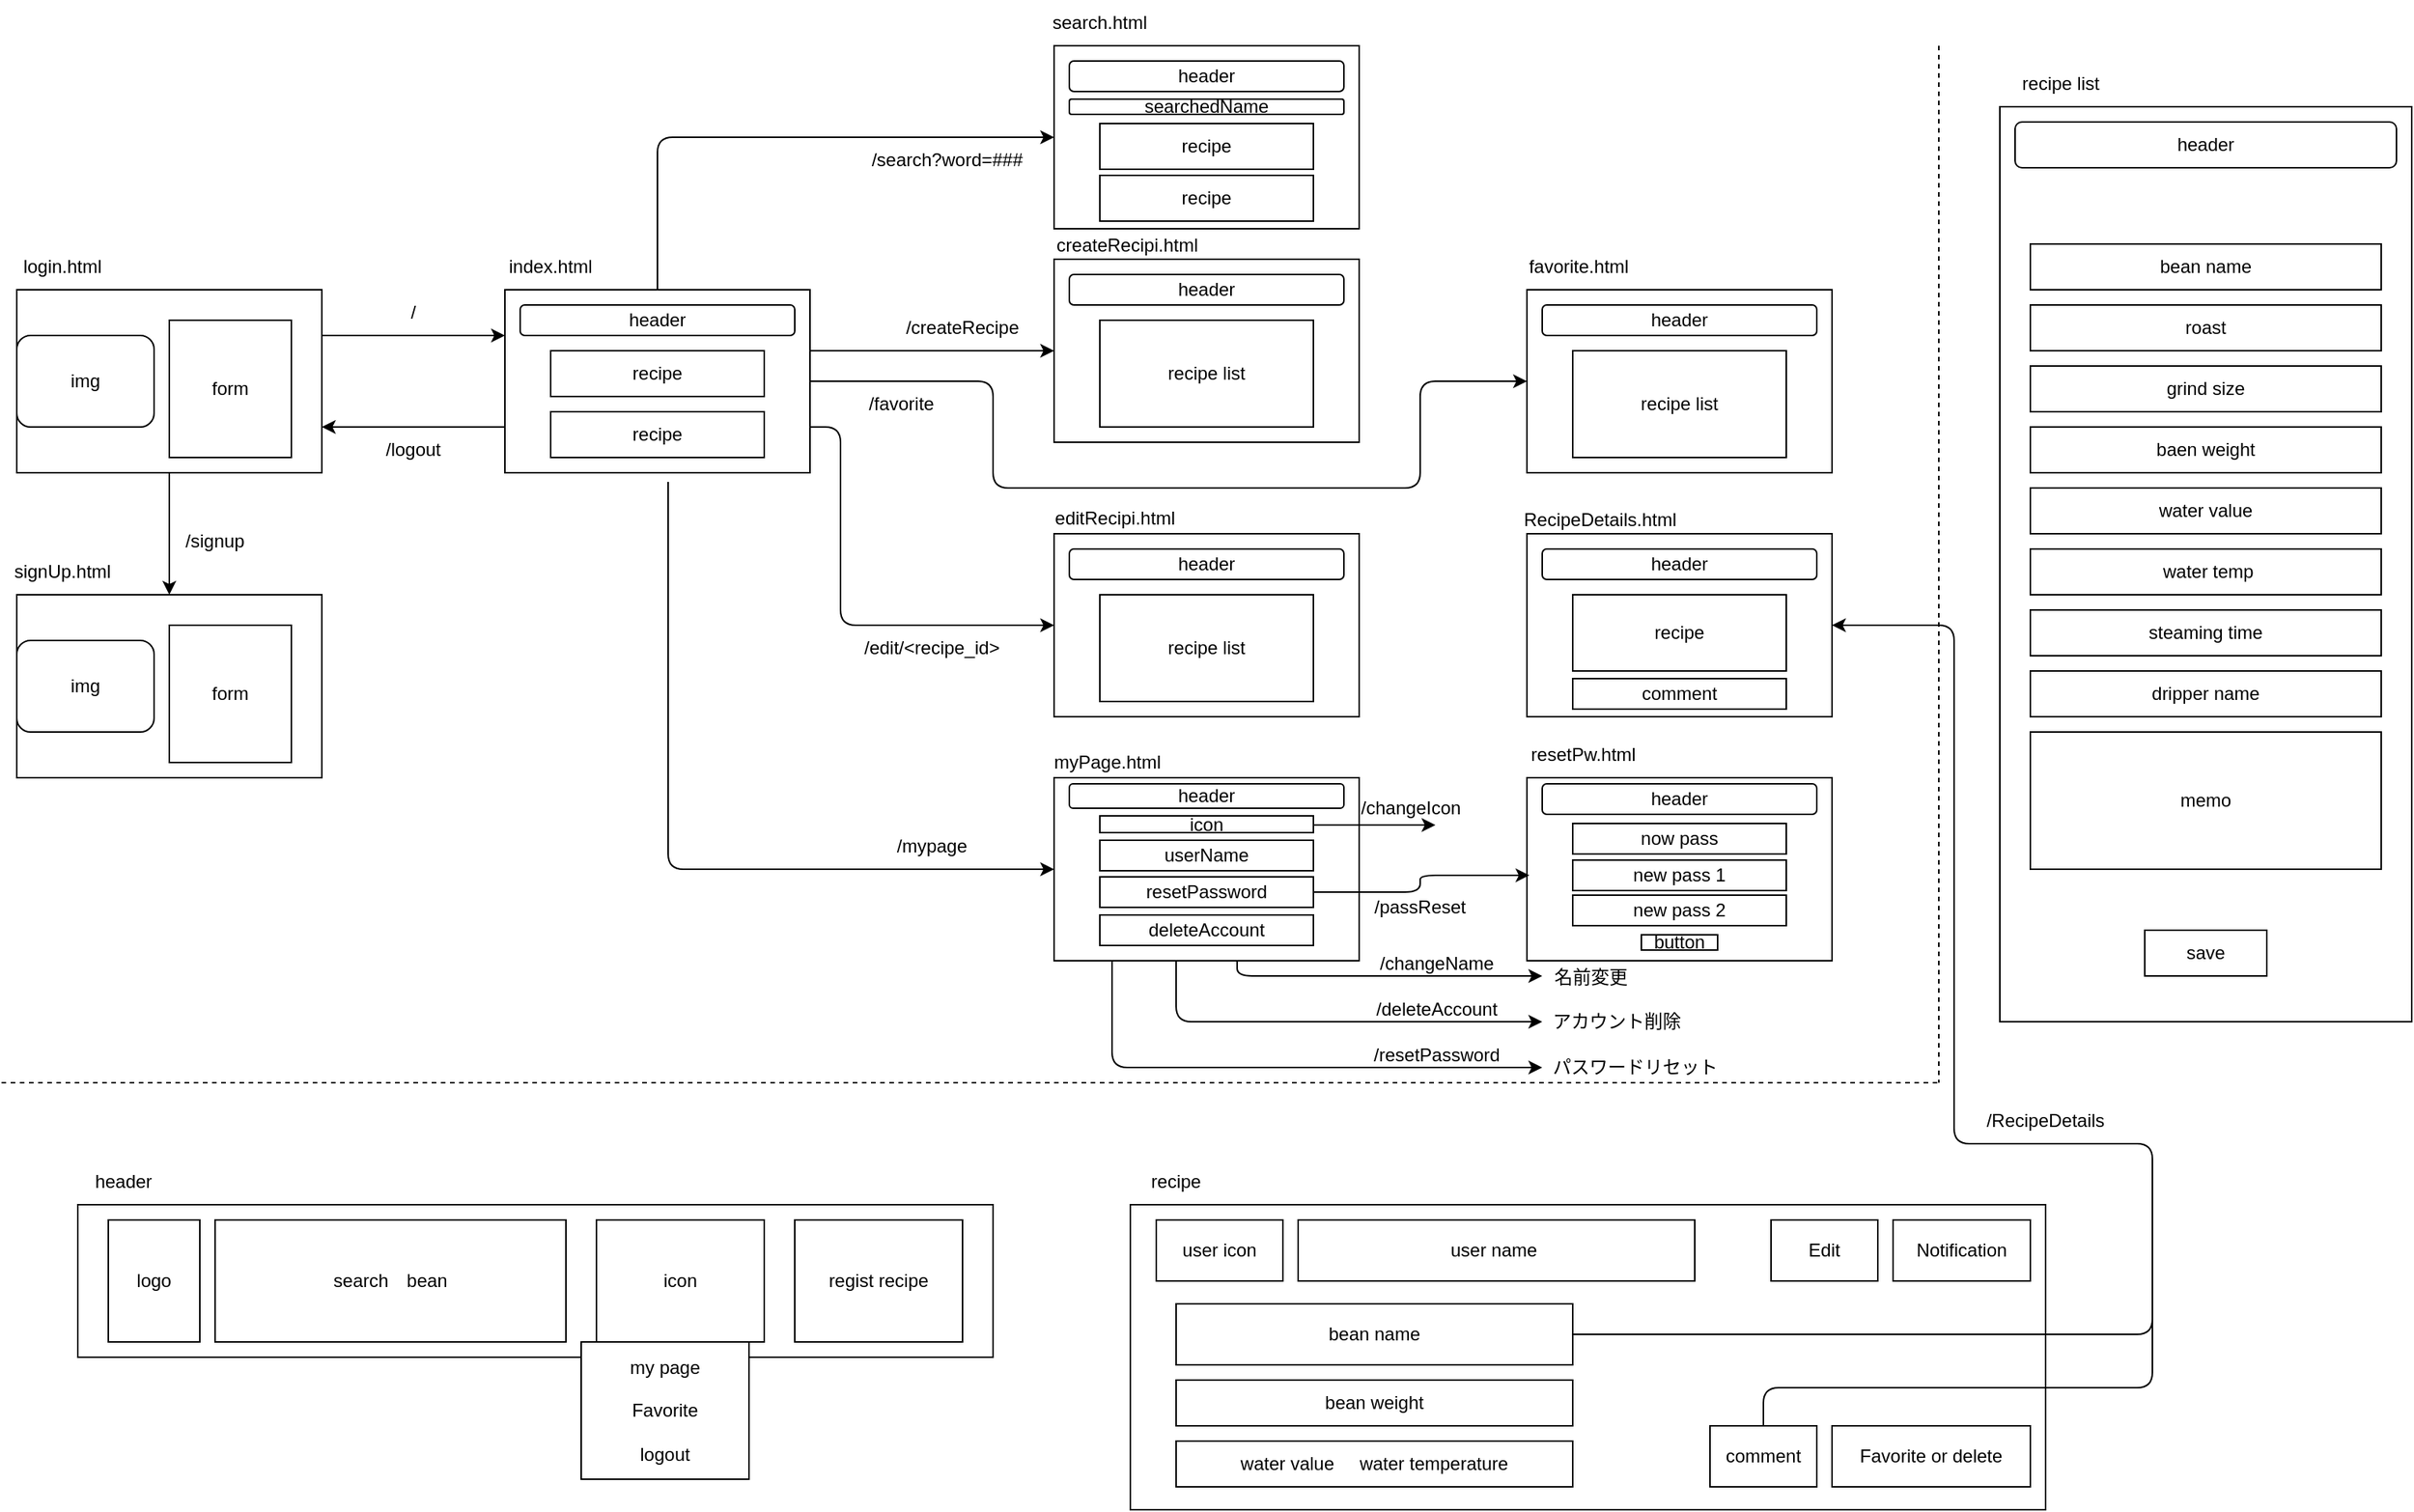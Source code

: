 <mxfile>
    <diagram id="nfTyhSHagsmYjDY-FQDK" name="ページ1">
        <mxGraphModel dx="255" dy="134" grid="1" gridSize="10" guides="1" tooltips="1" connect="1" arrows="1" fold="1" page="1" pageScale="1" pageWidth="1654" pageHeight="1169" math="0" shadow="0">
            <root>
                <mxCell id="0"/>
                <mxCell id="1" parent="0"/>
                <mxCell id="7" value="" style="group" parent="1" vertex="1" connectable="0">
                    <mxGeometry x="40" y="170" width="200" height="150" as="geometry"/>
                </mxCell>
                <mxCell id="3" value="" style="rounded=0;whiteSpace=wrap;html=1;" parent="7" vertex="1">
                    <mxGeometry y="30" width="200" height="120" as="geometry"/>
                </mxCell>
                <mxCell id="4" value="login.html" style="text;html=1;strokeColor=none;fillColor=none;align=center;verticalAlign=middle;whiteSpace=wrap;rounded=0;" parent="7" vertex="1">
                    <mxGeometry width="60" height="30" as="geometry"/>
                </mxCell>
                <mxCell id="5" value="form" style="rounded=0;whiteSpace=wrap;html=1;" parent="7" vertex="1">
                    <mxGeometry x="100" y="50" width="80" height="90" as="geometry"/>
                </mxCell>
                <mxCell id="6" value="img" style="rounded=1;whiteSpace=wrap;html=1;" parent="7" vertex="1">
                    <mxGeometry y="60" width="90" height="60" as="geometry"/>
                </mxCell>
                <mxCell id="8" value="" style="group" parent="1" vertex="1" connectable="0">
                    <mxGeometry x="40" y="370" width="200" height="150" as="geometry"/>
                </mxCell>
                <mxCell id="9" value="" style="rounded=0;whiteSpace=wrap;html=1;" parent="8" vertex="1">
                    <mxGeometry y="30" width="200" height="120" as="geometry"/>
                </mxCell>
                <mxCell id="10" value="signUp.html" style="text;html=1;strokeColor=none;fillColor=none;align=center;verticalAlign=middle;whiteSpace=wrap;rounded=0;" parent="8" vertex="1">
                    <mxGeometry width="60" height="30" as="geometry"/>
                </mxCell>
                <mxCell id="11" value="form" style="rounded=0;whiteSpace=wrap;html=1;" parent="8" vertex="1">
                    <mxGeometry x="100" y="50" width="80" height="90" as="geometry"/>
                </mxCell>
                <mxCell id="12" value="img" style="rounded=1;whiteSpace=wrap;html=1;" parent="8" vertex="1">
                    <mxGeometry y="60" width="90" height="60" as="geometry"/>
                </mxCell>
                <mxCell id="13" style="edgeStyle=none;html=1;startArrow=none;startFill=0;" parent="1" source="3" target="9" edge="1">
                    <mxGeometry relative="1" as="geometry"/>
                </mxCell>
                <mxCell id="14" value="" style="group" parent="1" vertex="1" connectable="0">
                    <mxGeometry x="360" y="170" width="200" height="150" as="geometry"/>
                </mxCell>
                <mxCell id="15" value="" style="rounded=0;whiteSpace=wrap;html=1;" parent="14" vertex="1">
                    <mxGeometry y="30" width="200" height="120" as="geometry"/>
                </mxCell>
                <mxCell id="16" value="index.html" style="text;html=1;strokeColor=none;fillColor=none;align=center;verticalAlign=middle;whiteSpace=wrap;rounded=0;" parent="14" vertex="1">
                    <mxGeometry width="60" height="30" as="geometry"/>
                </mxCell>
                <mxCell id="17" value="recipe" style="rounded=0;whiteSpace=wrap;html=1;" parent="14" vertex="1">
                    <mxGeometry x="30" y="70" width="140" height="30" as="geometry"/>
                </mxCell>
                <mxCell id="18" value="header" style="rounded=1;whiteSpace=wrap;html=1;" parent="14" vertex="1">
                    <mxGeometry x="10" y="40" width="180" height="20" as="geometry"/>
                </mxCell>
                <mxCell id="19" value="recipe" style="rounded=0;whiteSpace=wrap;html=1;" parent="14" vertex="1">
                    <mxGeometry x="30" y="110" width="140" height="30" as="geometry"/>
                </mxCell>
                <mxCell id="20" style="edgeStyle=none;html=1;entryX=0;entryY=0.25;entryDx=0;entryDy=0;startArrow=none;startFill=0;exitX=1;exitY=0.25;exitDx=0;exitDy=0;" parent="1" source="3" target="15" edge="1">
                    <mxGeometry relative="1" as="geometry"/>
                </mxCell>
                <mxCell id="27" value="" style="group" parent="1" vertex="1" connectable="0">
                    <mxGeometry x="720" y="10" width="200" height="150" as="geometry"/>
                </mxCell>
                <mxCell id="28" value="" style="rounded=0;whiteSpace=wrap;html=1;" parent="27" vertex="1">
                    <mxGeometry y="30" width="200" height="120" as="geometry"/>
                </mxCell>
                <mxCell id="32" value="recipe" style="rounded=0;whiteSpace=wrap;html=1;" parent="28" vertex="1">
                    <mxGeometry x="30" y="85" width="140" height="30" as="geometry"/>
                </mxCell>
                <mxCell id="63" value="searchedName" style="rounded=1;whiteSpace=wrap;html=1;" parent="28" vertex="1">
                    <mxGeometry x="10" y="35" width="180" height="10" as="geometry"/>
                </mxCell>
                <mxCell id="29" value="search.html" style="text;html=1;strokeColor=none;fillColor=none;align=center;verticalAlign=middle;whiteSpace=wrap;rounded=0;" parent="27" vertex="1">
                    <mxGeometry width="60" height="30" as="geometry"/>
                </mxCell>
                <mxCell id="30" value="recipe" style="rounded=0;whiteSpace=wrap;html=1;" parent="27" vertex="1">
                    <mxGeometry x="30" y="81" width="140" height="30" as="geometry"/>
                </mxCell>
                <mxCell id="31" value="header" style="rounded=1;whiteSpace=wrap;html=1;" parent="27" vertex="1">
                    <mxGeometry x="10" y="40" width="180" height="20" as="geometry"/>
                </mxCell>
                <mxCell id="33" value="" style="group" parent="1" vertex="1" connectable="0">
                    <mxGeometry x="720" y="150" width="200" height="150" as="geometry"/>
                </mxCell>
                <mxCell id="34" value="" style="rounded=0;whiteSpace=wrap;html=1;" parent="33" vertex="1">
                    <mxGeometry y="30" width="200" height="120" as="geometry"/>
                </mxCell>
                <mxCell id="35" value="createRecipi.html" style="text;html=1;strokeColor=none;fillColor=none;align=center;verticalAlign=middle;whiteSpace=wrap;rounded=0;" parent="33" vertex="1">
                    <mxGeometry x="18" y="6" width="60" height="30" as="geometry"/>
                </mxCell>
                <mxCell id="36" value="recipe list" style="rounded=0;whiteSpace=wrap;html=1;" parent="33" vertex="1">
                    <mxGeometry x="30" y="70" width="140" height="70" as="geometry"/>
                </mxCell>
                <mxCell id="37" value="header" style="rounded=1;whiteSpace=wrap;html=1;" parent="33" vertex="1">
                    <mxGeometry x="10" y="40" width="180" height="20" as="geometry"/>
                </mxCell>
                <mxCell id="45" value="" style="group" parent="1" vertex="1" connectable="0">
                    <mxGeometry x="720" y="490" width="200" height="150" as="geometry"/>
                </mxCell>
                <mxCell id="46" value="" style="rounded=0;whiteSpace=wrap;html=1;" parent="45" vertex="1">
                    <mxGeometry y="30" width="200" height="120" as="geometry"/>
                </mxCell>
                <mxCell id="47" value="myPage.html" style="text;html=1;strokeColor=none;fillColor=none;align=center;verticalAlign=middle;whiteSpace=wrap;rounded=0;" parent="45" vertex="1">
                    <mxGeometry x="5" y="5" width="60" height="30" as="geometry"/>
                </mxCell>
                <mxCell id="48" value="userName" style="rounded=0;whiteSpace=wrap;html=1;" parent="45" vertex="1">
                    <mxGeometry x="30" y="71" width="140" height="20" as="geometry"/>
                </mxCell>
                <mxCell id="49" value="header" style="rounded=1;whiteSpace=wrap;html=1;" parent="45" vertex="1">
                    <mxGeometry x="10" y="34" width="180" height="16" as="geometry"/>
                </mxCell>
                <mxCell id="64" value="resetPassword&lt;span style=&quot;color: rgba(0, 0, 0, 0); font-family: monospace; font-size: 0px; text-align: start;&quot;&gt;%3CmxGraphModel%3E%3Croot%3E%3CmxCell%20id%3D%220%22%2F%3E%3CmxCell%20id%3D%221%22%20parent%3D%220%22%2F%3E%3CmxCell%20id%3D%222%22%20value%3D%22userName%22%20style%3D%22rounded%3D0%3BwhiteSpace%3Dwrap%3Bhtml%3D1%3B%22%20vertex%3D%221%22%20parent%3D%221%22%3E%3CmxGeometry%20x%3D%22750%22%20y%3D%22550%22%20width%3D%22140%22%20height%3D%2220%22%20as%3D%22geometry%22%2F%3E%3C%2FmxCell%3E%3C%2Froot%3E%3C%2FmxGraphModel%3E&lt;/span&gt;" style="rounded=0;whiteSpace=wrap;html=1;" parent="45" vertex="1">
                    <mxGeometry x="30" y="95" width="140" height="20" as="geometry"/>
                </mxCell>
                <mxCell id="65" value="deleteAccount" style="rounded=0;whiteSpace=wrap;html=1;" parent="45" vertex="1">
                    <mxGeometry x="30" y="120" width="140" height="20" as="geometry"/>
                </mxCell>
                <mxCell id="156" value="icon" style="rounded=0;whiteSpace=wrap;html=1;" vertex="1" parent="45">
                    <mxGeometry x="30" y="55" width="140" height="11" as="geometry"/>
                </mxCell>
                <mxCell id="157" style="edgeStyle=none;html=1;startArrow=none;startFill=0;" edge="1" parent="45">
                    <mxGeometry relative="1" as="geometry">
                        <mxPoint x="170" y="61.04" as="sourcePoint"/>
                        <mxPoint x="250" y="61" as="targetPoint"/>
                        <Array as="points"/>
                    </mxGeometry>
                </mxCell>
                <mxCell id="54" style="edgeStyle=none;html=1;entryX=0;entryY=0.5;entryDx=0;entryDy=0;startArrow=none;startFill=0;exitX=0.5;exitY=0;exitDx=0;exitDy=0;" parent="1" source="15" target="28" edge="1">
                    <mxGeometry relative="1" as="geometry">
                        <Array as="points">
                            <mxPoint x="460" y="100"/>
                        </Array>
                    </mxGeometry>
                </mxCell>
                <mxCell id="55" style="edgeStyle=none;html=1;startArrow=none;startFill=0;" parent="1" target="34" edge="1">
                    <mxGeometry relative="1" as="geometry">
                        <mxPoint x="560" y="240" as="sourcePoint"/>
                    </mxGeometry>
                </mxCell>
                <mxCell id="56" style="edgeStyle=none;html=1;entryX=0;entryY=0.5;entryDx=0;entryDy=0;startArrow=none;startFill=0;exitX=1;exitY=0.75;exitDx=0;exitDy=0;" parent="1" source="15" edge="1">
                    <mxGeometry relative="1" as="geometry">
                        <mxPoint x="720" y="420" as="targetPoint"/>
                        <Array as="points">
                            <mxPoint x="580" y="290"/>
                            <mxPoint x="580" y="420"/>
                        </Array>
                    </mxGeometry>
                </mxCell>
                <mxCell id="57" style="edgeStyle=none;html=1;entryX=0;entryY=0.5;entryDx=0;entryDy=0;startArrow=none;startFill=0;exitX=0.535;exitY=1.05;exitDx=0;exitDy=0;exitPerimeter=0;" parent="1" source="15" target="46" edge="1">
                    <mxGeometry relative="1" as="geometry">
                        <Array as="points">
                            <mxPoint x="467" y="360"/>
                            <mxPoint x="467" y="580"/>
                            <mxPoint x="600" y="580"/>
                        </Array>
                    </mxGeometry>
                </mxCell>
                <mxCell id="58" value="" style="group" parent="1" vertex="1" connectable="0">
                    <mxGeometry x="720" y="330" width="200" height="150" as="geometry"/>
                </mxCell>
                <mxCell id="59" value="" style="rounded=0;whiteSpace=wrap;html=1;" parent="58" vertex="1">
                    <mxGeometry y="30" width="200" height="120" as="geometry"/>
                </mxCell>
                <mxCell id="60" value="editRecipi.html" style="text;html=1;strokeColor=none;fillColor=none;align=center;verticalAlign=middle;whiteSpace=wrap;rounded=0;" parent="58" vertex="1">
                    <mxGeometry x="10" y="5" width="60" height="30" as="geometry"/>
                </mxCell>
                <mxCell id="61" value="recipe list" style="rounded=0;whiteSpace=wrap;html=1;" parent="58" vertex="1">
                    <mxGeometry x="30" y="70" width="140" height="70" as="geometry"/>
                </mxCell>
                <mxCell id="62" value="header" style="rounded=1;whiteSpace=wrap;html=1;" parent="58" vertex="1">
                    <mxGeometry x="10" y="40" width="180" height="20" as="geometry"/>
                </mxCell>
                <mxCell id="66" value="" style="group" parent="1" vertex="1" connectable="0">
                    <mxGeometry x="1030" y="490" width="200" height="150" as="geometry"/>
                </mxCell>
                <mxCell id="67" value="" style="rounded=0;whiteSpace=wrap;html=1;" parent="66" vertex="1">
                    <mxGeometry y="30" width="200" height="120" as="geometry"/>
                </mxCell>
                <mxCell id="68" value="resetPw.html" style="text;html=1;strokeColor=none;fillColor=none;align=center;verticalAlign=middle;whiteSpace=wrap;rounded=0;" parent="66" vertex="1">
                    <mxGeometry x="7" width="60" height="30" as="geometry"/>
                </mxCell>
                <mxCell id="69" value="now pass" style="rounded=0;whiteSpace=wrap;html=1;" parent="66" vertex="1">
                    <mxGeometry x="30" y="60" width="140" height="20" as="geometry"/>
                </mxCell>
                <mxCell id="70" value="header" style="rounded=1;whiteSpace=wrap;html=1;" parent="66" vertex="1">
                    <mxGeometry x="10" y="34" width="180" height="20" as="geometry"/>
                </mxCell>
                <mxCell id="71" value="new pass 1" style="rounded=0;whiteSpace=wrap;html=1;" parent="66" vertex="1">
                    <mxGeometry x="30" y="84" width="140" height="20" as="geometry"/>
                </mxCell>
                <mxCell id="72" value="new pass 2" style="rounded=0;whiteSpace=wrap;html=1;" parent="66" vertex="1">
                    <mxGeometry x="30" y="107" width="140" height="20" as="geometry"/>
                </mxCell>
                <mxCell id="74" value="button" style="rounded=0;whiteSpace=wrap;html=1;" parent="66" vertex="1">
                    <mxGeometry x="75" y="133" width="50" height="10" as="geometry"/>
                </mxCell>
                <mxCell id="73" style="edgeStyle=none;html=1;entryX=0.008;entryY=0.533;entryDx=0;entryDy=0;entryPerimeter=0;startArrow=none;startFill=0;" parent="1" source="64" target="67" edge="1">
                    <mxGeometry relative="1" as="geometry">
                        <Array as="points">
                            <mxPoint x="960" y="595"/>
                            <mxPoint x="960" y="584"/>
                        </Array>
                    </mxGeometry>
                </mxCell>
                <mxCell id="82" value="" style="group" parent="1" vertex="1" connectable="0">
                    <mxGeometry x="80" y="770" width="600" height="210" as="geometry"/>
                </mxCell>
                <mxCell id="75" value="" style="rounded=0;whiteSpace=wrap;html=1;" parent="82" vertex="1">
                    <mxGeometry y="30" width="600" height="100" as="geometry"/>
                </mxCell>
                <mxCell id="76" value="header" style="text;html=1;strokeColor=none;fillColor=none;align=center;verticalAlign=middle;whiteSpace=wrap;rounded=0;" parent="82" vertex="1">
                    <mxGeometry width="60" height="30" as="geometry"/>
                </mxCell>
                <mxCell id="77" value="logo" style="rounded=0;whiteSpace=wrap;html=1;" parent="82" vertex="1">
                    <mxGeometry x="20" y="40" width="60" height="80" as="geometry"/>
                </mxCell>
                <mxCell id="78" value="search　bean" style="rounded=0;whiteSpace=wrap;html=1;" parent="82" vertex="1">
                    <mxGeometry x="90" y="40" width="230" height="80" as="geometry"/>
                </mxCell>
                <mxCell id="79" value="icon" style="rounded=0;whiteSpace=wrap;html=1;" parent="82" vertex="1">
                    <mxGeometry x="340" y="40" width="110" height="80" as="geometry"/>
                </mxCell>
                <mxCell id="80" value="regist recipe" style="rounded=0;whiteSpace=wrap;html=1;" parent="82" vertex="1">
                    <mxGeometry x="470" y="40" width="110" height="80" as="geometry"/>
                </mxCell>
                <mxCell id="81" value="my page&lt;br&gt;&lt;br&gt;Favorite&lt;br&gt;&lt;br&gt;logout" style="rounded=0;whiteSpace=wrap;html=1;" parent="82" vertex="1">
                    <mxGeometry x="330" y="120" width="110" height="90" as="geometry"/>
                </mxCell>
                <mxCell id="83" value="" style="group" parent="1" vertex="1" connectable="0">
                    <mxGeometry x="770" y="770" width="620" height="230" as="geometry"/>
                </mxCell>
                <mxCell id="84" value="" style="rounded=0;whiteSpace=wrap;html=1;" parent="83" vertex="1">
                    <mxGeometry y="30" width="600" height="200" as="geometry"/>
                </mxCell>
                <mxCell id="85" value="recipe" style="text;html=1;strokeColor=none;fillColor=none;align=center;verticalAlign=middle;whiteSpace=wrap;rounded=0;" parent="83" vertex="1">
                    <mxGeometry width="60" height="30" as="geometry"/>
                </mxCell>
                <mxCell id="89" value="user name&amp;nbsp;" style="rounded=0;whiteSpace=wrap;html=1;" parent="83" vertex="1">
                    <mxGeometry x="110" y="40" width="260" height="40" as="geometry"/>
                </mxCell>
                <mxCell id="92" value="user icon" style="rounded=0;whiteSpace=wrap;html=1;" parent="83" vertex="1">
                    <mxGeometry x="17" y="40" width="83" height="40" as="geometry"/>
                </mxCell>
                <mxCell id="94" value="bean name" style="rounded=0;whiteSpace=wrap;html=1;" parent="83" vertex="1">
                    <mxGeometry x="30" y="95" width="260" height="40" as="geometry"/>
                </mxCell>
                <mxCell id="95" value="bean weight" style="rounded=0;whiteSpace=wrap;html=1;" parent="83" vertex="1">
                    <mxGeometry x="30" y="145" width="260" height="30" as="geometry"/>
                </mxCell>
                <mxCell id="96" value="water value&amp;nbsp; &amp;nbsp; &amp;nbsp;water temperature" style="rounded=0;whiteSpace=wrap;html=1;" parent="83" vertex="1">
                    <mxGeometry x="30" y="185" width="260" height="30" as="geometry"/>
                </mxCell>
                <mxCell id="98" value="Notification" style="rounded=0;whiteSpace=wrap;html=1;" parent="83" vertex="1">
                    <mxGeometry x="500" y="40" width="90" height="40" as="geometry"/>
                </mxCell>
                <mxCell id="154" value="" style="edgeStyle=none;html=1;exitX=0.5;exitY=0;exitDx=0;exitDy=0;endArrow=none;endFill=0;" parent="83" source="99" edge="1">
                    <mxGeometry relative="1" as="geometry">
                        <mxPoint x="670" y="100" as="targetPoint"/>
                        <Array as="points">
                            <mxPoint x="415" y="150"/>
                            <mxPoint x="670" y="150"/>
                        </Array>
                    </mxGeometry>
                </mxCell>
                <mxCell id="99" value="comment" style="rounded=0;whiteSpace=wrap;html=1;" parent="83" vertex="1">
                    <mxGeometry x="380" y="175" width="70" height="40" as="geometry"/>
                </mxCell>
                <mxCell id="100" value="Favorite or delete" style="rounded=0;whiteSpace=wrap;html=1;" parent="83" vertex="1">
                    <mxGeometry x="460" y="175" width="130" height="40" as="geometry"/>
                </mxCell>
                <mxCell id="101" value="Edit" style="rounded=0;whiteSpace=wrap;html=1;" parent="83" vertex="1">
                    <mxGeometry x="420" y="40" width="70" height="40" as="geometry"/>
                </mxCell>
                <mxCell id="102" value="" style="endArrow=none;dashed=1;html=1;" parent="1" edge="1">
                    <mxGeometry width="50" height="50" relative="1" as="geometry">
                        <mxPoint x="30" y="720" as="sourcePoint"/>
                        <mxPoint x="1300" y="720" as="targetPoint"/>
                    </mxGeometry>
                </mxCell>
                <mxCell id="104" value="" style="endArrow=none;dashed=1;html=1;" parent="1" edge="1">
                    <mxGeometry width="50" height="50" relative="1" as="geometry">
                        <mxPoint x="1300" y="40" as="sourcePoint"/>
                        <mxPoint x="1300" y="720" as="targetPoint"/>
                    </mxGeometry>
                </mxCell>
                <mxCell id="105" value="" style="rounded=0;whiteSpace=wrap;html=1;" parent="1" vertex="1">
                    <mxGeometry x="1340" y="80" width="270" height="600" as="geometry"/>
                </mxCell>
                <mxCell id="106" value="bean name" style="rounded=0;whiteSpace=wrap;html=1;" parent="1" vertex="1">
                    <mxGeometry x="1360" y="170" width="230" height="30" as="geometry"/>
                </mxCell>
                <mxCell id="107" value="header" style="rounded=1;whiteSpace=wrap;html=1;" parent="1" vertex="1">
                    <mxGeometry x="1350" y="90" width="250" height="30" as="geometry"/>
                </mxCell>
                <mxCell id="109" value="roast" style="rounded=0;whiteSpace=wrap;html=1;" parent="1" vertex="1">
                    <mxGeometry x="1360" y="210" width="230" height="30" as="geometry"/>
                </mxCell>
                <mxCell id="110" value="grind size" style="rounded=0;whiteSpace=wrap;html=1;" parent="1" vertex="1">
                    <mxGeometry x="1360" y="250" width="230" height="30" as="geometry"/>
                </mxCell>
                <mxCell id="111" value="baen weight" style="rounded=0;whiteSpace=wrap;html=1;" parent="1" vertex="1">
                    <mxGeometry x="1360" y="290" width="230" height="30" as="geometry"/>
                </mxCell>
                <mxCell id="112" value="water value" style="rounded=0;whiteSpace=wrap;html=1;" parent="1" vertex="1">
                    <mxGeometry x="1360" y="330" width="230" height="30" as="geometry"/>
                </mxCell>
                <mxCell id="113" value="&amp;nbsp;water temp" style="rounded=0;whiteSpace=wrap;html=1;" parent="1" vertex="1">
                    <mxGeometry x="1360" y="370" width="230" height="30" as="geometry"/>
                </mxCell>
                <mxCell id="114" value="steaming time" style="rounded=0;whiteSpace=wrap;html=1;" parent="1" vertex="1">
                    <mxGeometry x="1360" y="410" width="230" height="30" as="geometry"/>
                </mxCell>
                <mxCell id="115" value="dripper name" style="rounded=0;whiteSpace=wrap;html=1;" parent="1" vertex="1">
                    <mxGeometry x="1360" y="450" width="230" height="30" as="geometry"/>
                </mxCell>
                <mxCell id="116" value="memo" style="rounded=0;whiteSpace=wrap;html=1;" parent="1" vertex="1">
                    <mxGeometry x="1360" y="490" width="230" height="90" as="geometry"/>
                </mxCell>
                <mxCell id="117" value="save" style="rounded=0;whiteSpace=wrap;html=1;" parent="1" vertex="1">
                    <mxGeometry x="1435" y="620" width="80" height="30" as="geometry"/>
                </mxCell>
                <mxCell id="118" value="recipe list" style="text;html=1;strokeColor=none;fillColor=none;align=center;verticalAlign=middle;whiteSpace=wrap;rounded=0;" parent="1" vertex="1">
                    <mxGeometry x="1350" y="50" width="60" height="30" as="geometry"/>
                </mxCell>
                <mxCell id="119" value="/search?word=###" style="text;html=1;strokeColor=none;fillColor=none;align=center;verticalAlign=middle;whiteSpace=wrap;rounded=0;" parent="1" vertex="1">
                    <mxGeometry x="570" y="100" width="160" height="30" as="geometry"/>
                </mxCell>
                <mxCell id="120" value="/createRecipe" style="text;html=1;strokeColor=none;fillColor=none;align=center;verticalAlign=middle;whiteSpace=wrap;rounded=0;" parent="1" vertex="1">
                    <mxGeometry x="580" y="210" width="160" height="30" as="geometry"/>
                </mxCell>
                <mxCell id="121" value="/edit/&amp;lt;recipe_id&amp;gt;" style="text;html=1;strokeColor=none;fillColor=none;align=center;verticalAlign=middle;whiteSpace=wrap;rounded=0;" parent="1" vertex="1">
                    <mxGeometry x="560" y="420" width="160" height="30" as="geometry"/>
                </mxCell>
                <mxCell id="122" value="/mypage" style="text;html=1;strokeColor=none;fillColor=none;align=center;verticalAlign=middle;whiteSpace=wrap;rounded=0;" parent="1" vertex="1">
                    <mxGeometry x="560" y="550" width="160" height="30" as="geometry"/>
                </mxCell>
                <mxCell id="123" value="/" style="text;html=1;strokeColor=none;fillColor=none;align=center;verticalAlign=middle;whiteSpace=wrap;rounded=0;" parent="1" vertex="1">
                    <mxGeometry x="220" y="200" width="160" height="30" as="geometry"/>
                </mxCell>
                <mxCell id="125" style="edgeStyle=none;html=1;entryX=1;entryY=0.75;entryDx=0;entryDy=0;startArrow=none;startFill=0;exitX=0;exitY=0.75;exitDx=0;exitDy=0;" parent="1" source="15" target="3" edge="1">
                    <mxGeometry relative="1" as="geometry"/>
                </mxCell>
                <mxCell id="126" value="/logout" style="text;html=1;strokeColor=none;fillColor=none;align=center;verticalAlign=middle;whiteSpace=wrap;rounded=0;" parent="1" vertex="1">
                    <mxGeometry x="220" y="290" width="160" height="30" as="geometry"/>
                </mxCell>
                <mxCell id="127" value="/signup" style="text;html=1;strokeColor=none;fillColor=none;align=center;verticalAlign=middle;whiteSpace=wrap;rounded=0;" parent="1" vertex="1">
                    <mxGeometry x="90" y="350" width="160" height="30" as="geometry"/>
                </mxCell>
                <mxCell id="128" value="/passReset" style="text;html=1;strokeColor=none;fillColor=none;align=center;verticalAlign=middle;whiteSpace=wrap;rounded=0;" parent="1" vertex="1">
                    <mxGeometry x="880" y="590" width="160" height="30" as="geometry"/>
                </mxCell>
                <mxCell id="129" value="" style="group" parent="1" vertex="1" connectable="0">
                    <mxGeometry x="1030" y="170" width="200" height="150" as="geometry"/>
                </mxCell>
                <mxCell id="130" value="" style="rounded=0;whiteSpace=wrap;html=1;" parent="129" vertex="1">
                    <mxGeometry y="30" width="200" height="120" as="geometry"/>
                </mxCell>
                <mxCell id="131" value="favorite.html" style="text;html=1;strokeColor=none;fillColor=none;align=center;verticalAlign=middle;whiteSpace=wrap;rounded=0;" parent="129" vertex="1">
                    <mxGeometry x="4" width="60" height="30" as="geometry"/>
                </mxCell>
                <mxCell id="132" value="recipe list" style="rounded=0;whiteSpace=wrap;html=1;" parent="129" vertex="1">
                    <mxGeometry x="30" y="70" width="140" height="70" as="geometry"/>
                </mxCell>
                <mxCell id="133" value="header" style="rounded=1;whiteSpace=wrap;html=1;" parent="129" vertex="1">
                    <mxGeometry x="10" y="40" width="180" height="20" as="geometry"/>
                </mxCell>
                <mxCell id="134" style="edgeStyle=none;html=1;startArrow=none;startFill=0;entryX=0;entryY=0.5;entryDx=0;entryDy=0;exitX=1;exitY=0.5;exitDx=0;exitDy=0;" parent="1" source="15" target="130" edge="1">
                    <mxGeometry relative="1" as="geometry">
                        <mxPoint x="560" y="264.64" as="sourcePoint"/>
                        <mxPoint x="720" y="264.64" as="targetPoint"/>
                        <Array as="points">
                            <mxPoint x="680" y="260"/>
                            <mxPoint x="680" y="330"/>
                            <mxPoint x="960" y="330"/>
                            <mxPoint x="960" y="260"/>
                        </Array>
                    </mxGeometry>
                </mxCell>
                <mxCell id="135" value="/favorite" style="text;html=1;strokeColor=none;fillColor=none;align=center;verticalAlign=middle;whiteSpace=wrap;rounded=0;" parent="1" vertex="1">
                    <mxGeometry x="540" y="260" width="160" height="30" as="geometry"/>
                </mxCell>
                <mxCell id="136" style="edgeStyle=none;html=1;exitX=0.19;exitY=1;exitDx=0;exitDy=0;exitPerimeter=0;" parent="1" source="46" edge="1">
                    <mxGeometry relative="1" as="geometry">
                        <mxPoint x="1040" y="710" as="targetPoint"/>
                        <Array as="points">
                            <mxPoint x="758" y="710"/>
                        </Array>
                    </mxGeometry>
                </mxCell>
                <mxCell id="137" style="edgeStyle=none;html=1;" parent="1" edge="1">
                    <mxGeometry relative="1" as="geometry">
                        <mxPoint x="1040" y="680" as="targetPoint"/>
                        <mxPoint x="800" y="640" as="sourcePoint"/>
                        <Array as="points">
                            <mxPoint x="800" y="680"/>
                        </Array>
                    </mxGeometry>
                </mxCell>
                <mxCell id="138" style="edgeStyle=none;html=1;exitX=0.6;exitY=1;exitDx=0;exitDy=0;exitPerimeter=0;" parent="1" source="46" edge="1">
                    <mxGeometry relative="1" as="geometry">
                        <mxPoint x="1040" y="650" as="targetPoint"/>
                        <Array as="points">
                            <mxPoint x="840" y="650"/>
                        </Array>
                    </mxGeometry>
                </mxCell>
                <mxCell id="139" value="/changeName" style="text;html=1;strokeColor=none;fillColor=none;align=center;verticalAlign=middle;whiteSpace=wrap;rounded=0;" parent="1" vertex="1">
                    <mxGeometry x="891" y="627" width="160" height="30" as="geometry"/>
                </mxCell>
                <mxCell id="140" value="/deleteAccount" style="text;html=1;strokeColor=none;fillColor=none;align=center;verticalAlign=middle;whiteSpace=wrap;rounded=0;" parent="1" vertex="1">
                    <mxGeometry x="891" y="657" width="160" height="30" as="geometry"/>
                </mxCell>
                <mxCell id="141" value="/resetPassword" style="text;html=1;strokeColor=none;fillColor=none;align=center;verticalAlign=middle;whiteSpace=wrap;rounded=0;" parent="1" vertex="1">
                    <mxGeometry x="891" y="687" width="160" height="30" as="geometry"/>
                </mxCell>
                <mxCell id="142" value="名前変更" style="text;html=1;strokeColor=none;fillColor=none;align=center;verticalAlign=middle;whiteSpace=wrap;rounded=0;" parent="1" vertex="1">
                    <mxGeometry x="992" y="636" width="160" height="30" as="geometry"/>
                </mxCell>
                <mxCell id="143" value="アカウント削除" style="text;html=1;strokeColor=none;fillColor=none;align=center;verticalAlign=middle;whiteSpace=wrap;rounded=0;" parent="1" vertex="1">
                    <mxGeometry x="1009" y="665" width="160" height="30" as="geometry"/>
                </mxCell>
                <mxCell id="144" value="パスワードリセット" style="text;html=1;strokeColor=none;fillColor=none;align=center;verticalAlign=middle;whiteSpace=wrap;rounded=0;" parent="1" vertex="1">
                    <mxGeometry x="1021" y="695" width="160" height="30" as="geometry"/>
                </mxCell>
                <mxCell id="145" style="edgeStyle=none;html=1;exitX=1;exitY=0.5;exitDx=0;exitDy=0;entryX=1;entryY=0.5;entryDx=0;entryDy=0;" parent="1" source="94" target="148" edge="1">
                    <mxGeometry relative="1" as="geometry">
                        <mxPoint x="1290" y="420" as="targetPoint"/>
                        <Array as="points">
                            <mxPoint x="1440" y="885"/>
                            <mxPoint x="1440" y="760"/>
                            <mxPoint x="1310" y="760"/>
                            <mxPoint x="1310" y="420"/>
                        </Array>
                    </mxGeometry>
                </mxCell>
                <mxCell id="147" value="" style="group" parent="1" vertex="1" connectable="0">
                    <mxGeometry x="1030" y="330" width="200" height="150" as="geometry"/>
                </mxCell>
                <mxCell id="148" value="" style="rounded=0;whiteSpace=wrap;html=1;" parent="147" vertex="1">
                    <mxGeometry y="30" width="200" height="120" as="geometry"/>
                </mxCell>
                <mxCell id="149" value="RecipeDetails.html" style="text;html=1;strokeColor=none;fillColor=none;align=center;verticalAlign=middle;whiteSpace=wrap;rounded=0;" parent="147" vertex="1">
                    <mxGeometry x="18" y="6" width="60" height="30" as="geometry"/>
                </mxCell>
                <mxCell id="150" value="recipe" style="rounded=0;whiteSpace=wrap;html=1;" parent="147" vertex="1">
                    <mxGeometry x="30" y="70" width="140" height="50" as="geometry"/>
                </mxCell>
                <mxCell id="151" value="header" style="rounded=1;whiteSpace=wrap;html=1;" parent="147" vertex="1">
                    <mxGeometry x="10" y="40" width="180" height="20" as="geometry"/>
                </mxCell>
                <mxCell id="152" value="comment" style="rounded=0;whiteSpace=wrap;html=1;" parent="147" vertex="1">
                    <mxGeometry x="30" y="125" width="140" height="20" as="geometry"/>
                </mxCell>
                <mxCell id="155" value="/RecipeDetails" style="text;html=1;strokeColor=none;fillColor=none;align=center;verticalAlign=middle;whiteSpace=wrap;rounded=0;" parent="1" vertex="1">
                    <mxGeometry x="1290" y="730" width="160" height="30" as="geometry"/>
                </mxCell>
                <mxCell id="158" value="/changeIcon" style="text;html=1;strokeColor=none;fillColor=none;align=center;verticalAlign=middle;whiteSpace=wrap;rounded=0;" vertex="1" parent="1">
                    <mxGeometry x="874" y="525" width="160" height="30" as="geometry"/>
                </mxCell>
            </root>
        </mxGraphModel>
    </diagram>
</mxfile>